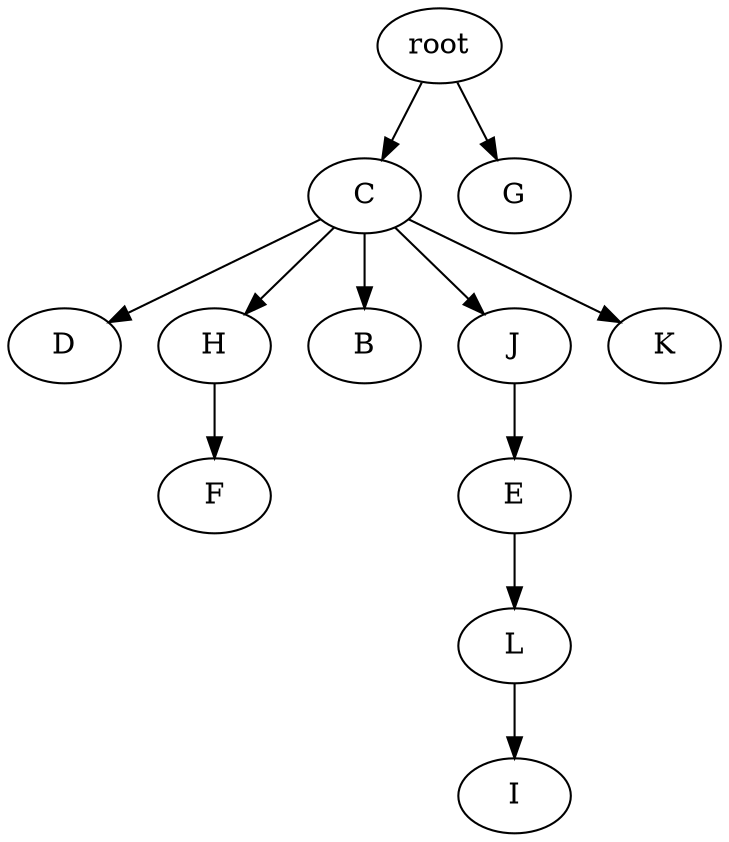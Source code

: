 strict digraph G {
	graph [name=G];
	0	 [label=root];
	2	 [label=C];
	0 -> 2;
	1	 [label=G];
	0 -> 1;
	12	 [label=I];
	9	 [label=D];
	2 -> 9;
	3	 [label=H];
	2 -> 3;
	7	 [label=B];
	2 -> 7;
	5	 [label=J];
	2 -> 5;
	8	 [label=K];
	2 -> 8;
	10	 [label=E];
	11	 [label=L];
	10 -> 11;
	6	 [label=F];
	3 -> 6;
	5 -> 10;
	11 -> 12;
}
